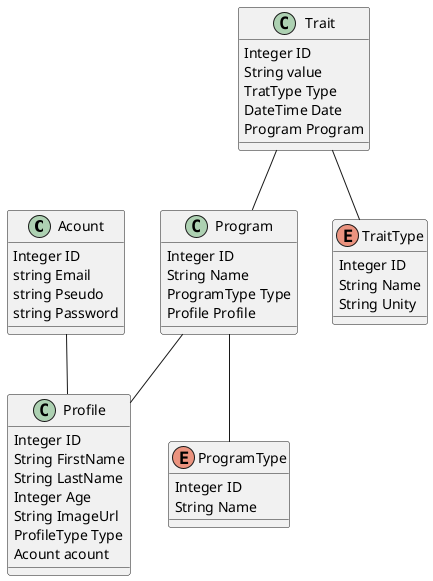 @startuml

class Acount
{
	Integer ID
	string Email
	string Pseudo
	string Password
}

class Profile
{
	Integer ID
	String FirstName
	String LastName
	Integer Age
	String ImageUrl
	ProfileType Type
	Acount acount
}

Acount -- Profile

enum ProgramType
{
	Integer ID
	String Name
}

class Program
{
	Integer ID
	String Name
	ProgramType Type
	Profile Profile
}

Program -- ProgramType
Program -- Profile

enum TraitType
{
	Integer ID
	String Name
	String Unity
}

class Trait
{ 
	Integer ID
	String value
	TratType Type
	DateTime Date
	Program Program
}

Trait -- TraitType
Trait -- Program

@enduml